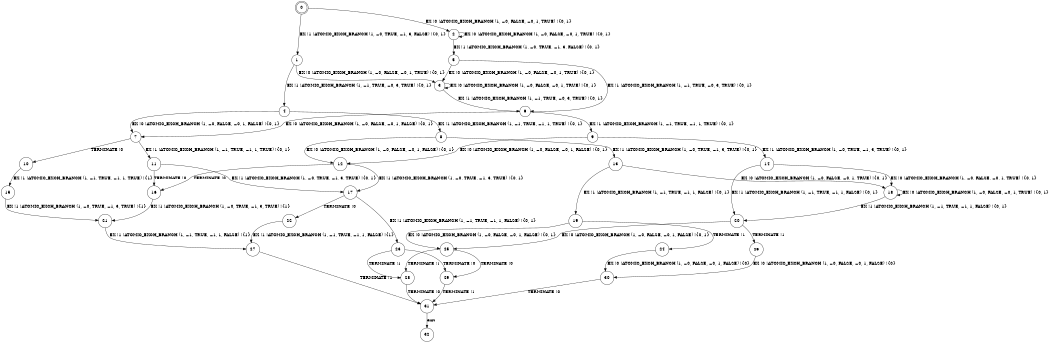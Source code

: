 digraph BCG {
size = "7, 10.5";
center = TRUE;
node [shape = circle];
0 [peripheries = 2];
0 -> 1 [label = "EX !1 !ATOMIC_EXCH_BRANCH (1, +0, TRUE, +1, 3, FALSE) !{0, 1}"];
0 -> 2 [label = "EX !0 !ATOMIC_EXCH_BRANCH (1, +0, FALSE, +0, 1, TRUE) !{0, 1}"];
1 -> 3 [label = "EX !0 !ATOMIC_EXCH_BRANCH (1, +0, FALSE, +0, 1, TRUE) !{0, 1}"];
1 -> 4 [label = "EX !1 !ATOMIC_EXCH_BRANCH (1, +1, TRUE, +0, 3, TRUE) !{0, 1}"];
2 -> 5 [label = "EX !1 !ATOMIC_EXCH_BRANCH (1, +0, TRUE, +1, 3, FALSE) !{0, 1}"];
2 -> 2 [label = "EX !0 !ATOMIC_EXCH_BRANCH (1, +0, FALSE, +0, 1, TRUE) !{0, 1}"];
3 -> 6 [label = "EX !1 !ATOMIC_EXCH_BRANCH (1, +1, TRUE, +0, 3, TRUE) !{0, 1}"];
3 -> 3 [label = "EX !0 !ATOMIC_EXCH_BRANCH (1, +0, FALSE, +0, 1, TRUE) !{0, 1}"];
4 -> 7 [label = "EX !0 !ATOMIC_EXCH_BRANCH (1, +0, FALSE, +0, 1, FALSE) !{0, 1}"];
4 -> 8 [label = "EX !1 !ATOMIC_EXCH_BRANCH (1, +1, TRUE, +1, 1, TRUE) !{0, 1}"];
5 -> 6 [label = "EX !1 !ATOMIC_EXCH_BRANCH (1, +1, TRUE, +0, 3, TRUE) !{0, 1}"];
5 -> 3 [label = "EX !0 !ATOMIC_EXCH_BRANCH (1, +0, FALSE, +0, 1, TRUE) !{0, 1}"];
6 -> 9 [label = "EX !1 !ATOMIC_EXCH_BRANCH (1, +1, TRUE, +1, 1, TRUE) !{0, 1}"];
6 -> 7 [label = "EX !0 !ATOMIC_EXCH_BRANCH (1, +0, FALSE, +0, 1, FALSE) !{0, 1}"];
7 -> 10 [label = "TERMINATE !0"];
7 -> 11 [label = "EX !1 !ATOMIC_EXCH_BRANCH (1, +1, TRUE, +1, 1, TRUE) !{0, 1}"];
8 -> 12 [label = "EX !0 !ATOMIC_EXCH_BRANCH (1, +0, FALSE, +0, 1, FALSE) !{0, 1}"];
8 -> 13 [label = "EX !1 !ATOMIC_EXCH_BRANCH (1, +0, TRUE, +1, 3, TRUE) !{0, 1}"];
9 -> 14 [label = "EX !1 !ATOMIC_EXCH_BRANCH (1, +0, TRUE, +1, 3, TRUE) !{0, 1}"];
9 -> 12 [label = "EX !0 !ATOMIC_EXCH_BRANCH (1, +0, FALSE, +0, 1, FALSE) !{0, 1}"];
10 -> 15 [label = "EX !1 !ATOMIC_EXCH_BRANCH (1, +1, TRUE, +1, 1, TRUE) !{1}"];
11 -> 16 [label = "TERMINATE !0"];
11 -> 17 [label = "EX !1 !ATOMIC_EXCH_BRANCH (1, +0, TRUE, +1, 3, TRUE) !{0, 1}"];
12 -> 16 [label = "TERMINATE !0"];
12 -> 17 [label = "EX !1 !ATOMIC_EXCH_BRANCH (1, +0, TRUE, +1, 3, TRUE) !{0, 1}"];
13 -> 18 [label = "EX !0 !ATOMIC_EXCH_BRANCH (1, +0, FALSE, +0, 1, TRUE) !{0, 1}"];
13 -> 19 [label = "EX !1 !ATOMIC_EXCH_BRANCH (1, +1, TRUE, +1, 1, FALSE) !{0, 1}"];
14 -> 20 [label = "EX !1 !ATOMIC_EXCH_BRANCH (1, +1, TRUE, +1, 1, FALSE) !{0, 1}"];
14 -> 18 [label = "EX !0 !ATOMIC_EXCH_BRANCH (1, +0, FALSE, +0, 1, TRUE) !{0, 1}"];
15 -> 21 [label = "EX !1 !ATOMIC_EXCH_BRANCH (1, +0, TRUE, +1, 3, TRUE) !{1}"];
16 -> 21 [label = "EX !1 !ATOMIC_EXCH_BRANCH (1, +0, TRUE, +1, 3, TRUE) !{1}"];
17 -> 22 [label = "TERMINATE !0"];
17 -> 23 [label = "EX !1 !ATOMIC_EXCH_BRANCH (1, +1, TRUE, +1, 1, FALSE) !{0, 1}"];
18 -> 20 [label = "EX !1 !ATOMIC_EXCH_BRANCH (1, +1, TRUE, +1, 1, FALSE) !{0, 1}"];
18 -> 18 [label = "EX !0 !ATOMIC_EXCH_BRANCH (1, +0, FALSE, +0, 1, TRUE) !{0, 1}"];
19 -> 24 [label = "TERMINATE !1"];
19 -> 25 [label = "EX !0 !ATOMIC_EXCH_BRANCH (1, +0, FALSE, +0, 1, FALSE) !{0, 1}"];
20 -> 26 [label = "TERMINATE !1"];
20 -> 25 [label = "EX !0 !ATOMIC_EXCH_BRANCH (1, +0, FALSE, +0, 1, FALSE) !{0, 1}"];
21 -> 27 [label = "EX !1 !ATOMIC_EXCH_BRANCH (1, +1, TRUE, +1, 1, FALSE) !{1}"];
22 -> 27 [label = "EX !1 !ATOMIC_EXCH_BRANCH (1, +1, TRUE, +1, 1, FALSE) !{1}"];
23 -> 28 [label = "TERMINATE !1"];
23 -> 29 [label = "TERMINATE !0"];
24 -> 30 [label = "EX !0 !ATOMIC_EXCH_BRANCH (1, +0, FALSE, +0, 1, FALSE) !{0}"];
25 -> 28 [label = "TERMINATE !1"];
25 -> 29 [label = "TERMINATE !0"];
26 -> 30 [label = "EX !0 !ATOMIC_EXCH_BRANCH (1, +0, FALSE, +0, 1, FALSE) !{0}"];
27 -> 31 [label = "TERMINATE !1"];
28 -> 31 [label = "TERMINATE !0"];
29 -> 31 [label = "TERMINATE !1"];
30 -> 31 [label = "TERMINATE !0"];
31 -> 32 [label = "exit"];
}
